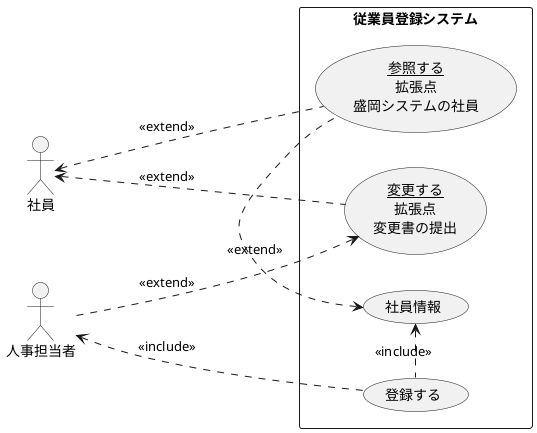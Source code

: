 @startuml ユースケース図
rectangle 従業員登録システム{
    left to right direction
    usecase 登録する
    usecase (<u>変更する</u>\n拡張点\n変更書の提出) as update
    usecase 社員情報
    usecase (<u>参照する</u>\n拡張点\n盛岡システムの社員) as input
}
人事担当者 <... 登録する : <<include>>
社員情報 <.登録する : <<include>>
社員 <... (input) : <<extend>>
社員情報 <. input : <<extend>>
社員 <. update   :<<extend>>
update <.人事担当者 :<<extend>>
@enduml 